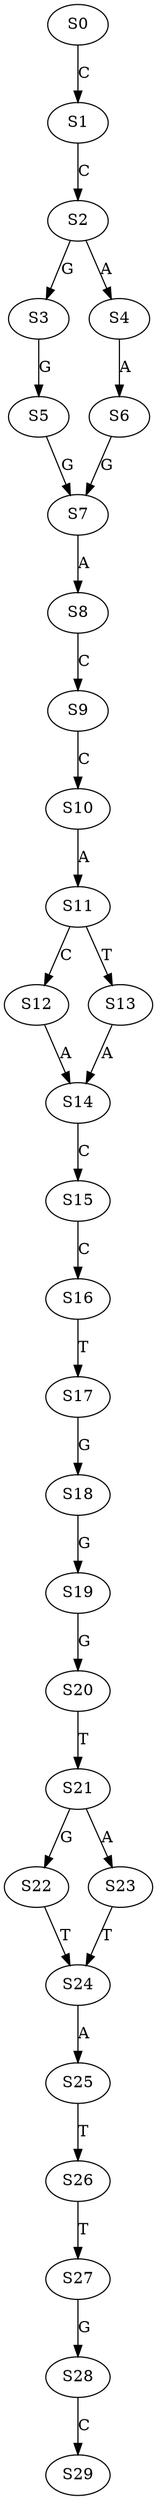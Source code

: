 strict digraph  {
	S0 -> S1 [ label = C ];
	S1 -> S2 [ label = C ];
	S2 -> S3 [ label = G ];
	S2 -> S4 [ label = A ];
	S3 -> S5 [ label = G ];
	S4 -> S6 [ label = A ];
	S5 -> S7 [ label = G ];
	S6 -> S7 [ label = G ];
	S7 -> S8 [ label = A ];
	S8 -> S9 [ label = C ];
	S9 -> S10 [ label = C ];
	S10 -> S11 [ label = A ];
	S11 -> S12 [ label = C ];
	S11 -> S13 [ label = T ];
	S12 -> S14 [ label = A ];
	S13 -> S14 [ label = A ];
	S14 -> S15 [ label = C ];
	S15 -> S16 [ label = C ];
	S16 -> S17 [ label = T ];
	S17 -> S18 [ label = G ];
	S18 -> S19 [ label = G ];
	S19 -> S20 [ label = G ];
	S20 -> S21 [ label = T ];
	S21 -> S22 [ label = G ];
	S21 -> S23 [ label = A ];
	S22 -> S24 [ label = T ];
	S23 -> S24 [ label = T ];
	S24 -> S25 [ label = A ];
	S25 -> S26 [ label = T ];
	S26 -> S27 [ label = T ];
	S27 -> S28 [ label = G ];
	S28 -> S29 [ label = C ];
}
